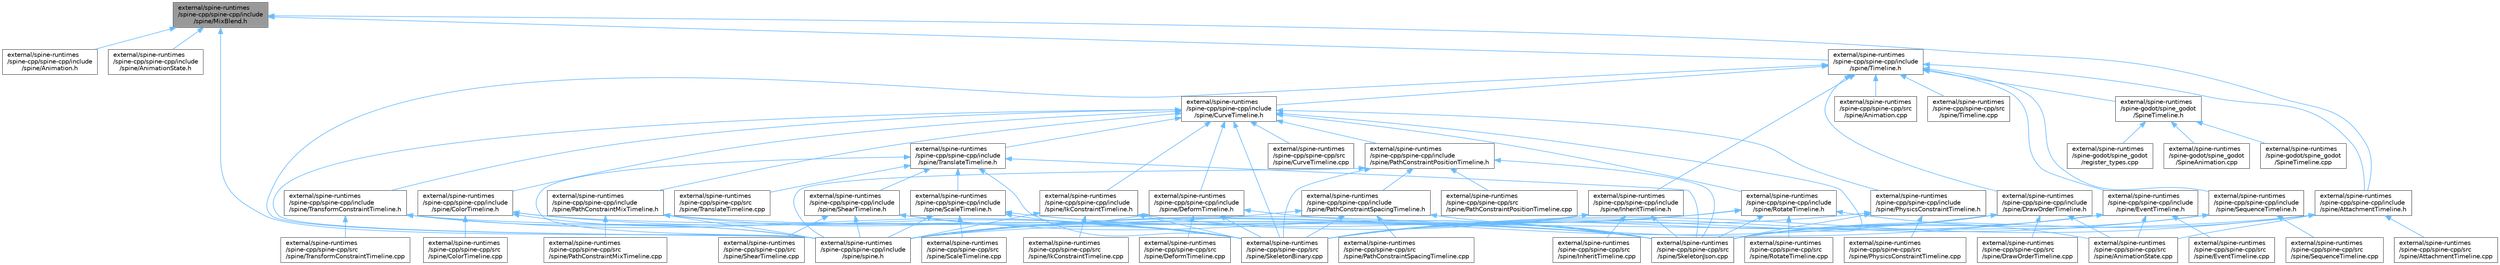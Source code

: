 digraph "external/spine-runtimes/spine-cpp/spine-cpp/include/spine/MixBlend.h"
{
 // LATEX_PDF_SIZE
  bgcolor="transparent";
  edge [fontname=Helvetica,fontsize=10,labelfontname=Helvetica,labelfontsize=10];
  node [fontname=Helvetica,fontsize=10,shape=box,height=0.2,width=0.4];
  Node1 [id="Node000001",label="external/spine-runtimes\l/spine-cpp/spine-cpp/include\l/spine/MixBlend.h",height=0.2,width=0.4,color="gray40", fillcolor="grey60", style="filled", fontcolor="black",tooltip=" "];
  Node1 -> Node2 [id="edge105_Node000001_Node000002",dir="back",color="steelblue1",style="solid",tooltip=" "];
  Node2 [id="Node000002",label="external/spine-runtimes\l/spine-cpp/spine-cpp/include\l/spine/Animation.h",height=0.2,width=0.4,color="grey40", fillcolor="white", style="filled",URL="$p_2spine-cpp_2include_2spine_2_animation_8h.html",tooltip=" "];
  Node1 -> Node3 [id="edge106_Node000001_Node000003",dir="back",color="steelblue1",style="solid",tooltip=" "];
  Node3 [id="Node000003",label="external/spine-runtimes\l/spine-cpp/spine-cpp/include\l/spine/AnimationState.h",height=0.2,width=0.4,color="grey40", fillcolor="white", style="filled",URL="$p_2spine-cpp_2include_2spine_2_animation_state_8h.html",tooltip=" "];
  Node1 -> Node4 [id="edge107_Node000001_Node000004",dir="back",color="steelblue1",style="solid",tooltip=" "];
  Node4 [id="Node000004",label="external/spine-runtimes\l/spine-cpp/spine-cpp/include\l/spine/AttachmentTimeline.h",height=0.2,width=0.4,color="grey40", fillcolor="white", style="filled",URL="$_attachment_timeline_8h.html",tooltip=" "];
  Node4 -> Node5 [id="edge108_Node000004_Node000005",dir="back",color="steelblue1",style="solid",tooltip=" "];
  Node5 [id="Node000005",label="external/spine-runtimes\l/spine-cpp/spine-cpp/include\l/spine/spine.h",height=0.2,width=0.4,color="grey40", fillcolor="white", style="filled",URL="$p_2spine-cpp_2include_2spine_2spine_8h.html",tooltip=" "];
  Node4 -> Node6 [id="edge109_Node000004_Node000006",dir="back",color="steelblue1",style="solid",tooltip=" "];
  Node6 [id="Node000006",label="external/spine-runtimes\l/spine-cpp/spine-cpp/src\l/spine/AnimationState.cpp",height=0.2,width=0.4,color="grey40", fillcolor="white", style="filled",URL="$_animation_state_8cpp.html",tooltip=" "];
  Node4 -> Node7 [id="edge110_Node000004_Node000007",dir="back",color="steelblue1",style="solid",tooltip=" "];
  Node7 [id="Node000007",label="external/spine-runtimes\l/spine-cpp/spine-cpp/src\l/spine/AttachmentTimeline.cpp",height=0.2,width=0.4,color="grey40", fillcolor="white", style="filled",URL="$_attachment_timeline_8cpp.html",tooltip=" "];
  Node4 -> Node8 [id="edge111_Node000004_Node000008",dir="back",color="steelblue1",style="solid",tooltip=" "];
  Node8 [id="Node000008",label="external/spine-runtimes\l/spine-cpp/spine-cpp/src\l/spine/SkeletonBinary.cpp",height=0.2,width=0.4,color="grey40", fillcolor="white", style="filled",URL="$_skeleton_binary_8cpp.html",tooltip=" "];
  Node4 -> Node9 [id="edge112_Node000004_Node000009",dir="back",color="steelblue1",style="solid",tooltip=" "];
  Node9 [id="Node000009",label="external/spine-runtimes\l/spine-cpp/spine-cpp/src\l/spine/SkeletonJson.cpp",height=0.2,width=0.4,color="grey40", fillcolor="white", style="filled",URL="$_skeleton_json_8cpp.html",tooltip=" "];
  Node1 -> Node10 [id="edge113_Node000001_Node000010",dir="back",color="steelblue1",style="solid",tooltip=" "];
  Node10 [id="Node000010",label="external/spine-runtimes\l/spine-cpp/spine-cpp/include\l/spine/Timeline.h",height=0.2,width=0.4,color="grey40", fillcolor="white", style="filled",URL="$_timeline_8h.html",tooltip=" "];
  Node10 -> Node4 [id="edge114_Node000010_Node000004",dir="back",color="steelblue1",style="solid",tooltip=" "];
  Node10 -> Node11 [id="edge115_Node000010_Node000011",dir="back",color="steelblue1",style="solid",tooltip=" "];
  Node11 [id="Node000011",label="external/spine-runtimes\l/spine-cpp/spine-cpp/include\l/spine/CurveTimeline.h",height=0.2,width=0.4,color="grey40", fillcolor="white", style="filled",URL="$_curve_timeline_8h.html",tooltip=" "];
  Node11 -> Node12 [id="edge116_Node000011_Node000012",dir="back",color="steelblue1",style="solid",tooltip=" "];
  Node12 [id="Node000012",label="external/spine-runtimes\l/spine-cpp/spine-cpp/include\l/spine/ColorTimeline.h",height=0.2,width=0.4,color="grey40", fillcolor="white", style="filled",URL="$_color_timeline_8h.html",tooltip=" "];
  Node12 -> Node5 [id="edge117_Node000012_Node000005",dir="back",color="steelblue1",style="solid",tooltip=" "];
  Node12 -> Node13 [id="edge118_Node000012_Node000013",dir="back",color="steelblue1",style="solid",tooltip=" "];
  Node13 [id="Node000013",label="external/spine-runtimes\l/spine-cpp/spine-cpp/src\l/spine/ColorTimeline.cpp",height=0.2,width=0.4,color="grey40", fillcolor="white", style="filled",URL="$_color_timeline_8cpp.html",tooltip=" "];
  Node12 -> Node8 [id="edge119_Node000012_Node000008",dir="back",color="steelblue1",style="solid",tooltip=" "];
  Node12 -> Node9 [id="edge120_Node000012_Node000009",dir="back",color="steelblue1",style="solid",tooltip=" "];
  Node11 -> Node14 [id="edge121_Node000011_Node000014",dir="back",color="steelblue1",style="solid",tooltip=" "];
  Node14 [id="Node000014",label="external/spine-runtimes\l/spine-cpp/spine-cpp/include\l/spine/DeformTimeline.h",height=0.2,width=0.4,color="grey40", fillcolor="white", style="filled",URL="$_deform_timeline_8h.html",tooltip=" "];
  Node14 -> Node5 [id="edge122_Node000014_Node000005",dir="back",color="steelblue1",style="solid",tooltip=" "];
  Node14 -> Node15 [id="edge123_Node000014_Node000015",dir="back",color="steelblue1",style="solid",tooltip=" "];
  Node15 [id="Node000015",label="external/spine-runtimes\l/spine-cpp/spine-cpp/src\l/spine/DeformTimeline.cpp",height=0.2,width=0.4,color="grey40", fillcolor="white", style="filled",URL="$_deform_timeline_8cpp.html",tooltip=" "];
  Node14 -> Node8 [id="edge124_Node000014_Node000008",dir="back",color="steelblue1",style="solid",tooltip=" "];
  Node14 -> Node9 [id="edge125_Node000014_Node000009",dir="back",color="steelblue1",style="solid",tooltip=" "];
  Node11 -> Node16 [id="edge126_Node000011_Node000016",dir="back",color="steelblue1",style="solid",tooltip=" "];
  Node16 [id="Node000016",label="external/spine-runtimes\l/spine-cpp/spine-cpp/include\l/spine/IkConstraintTimeline.h",height=0.2,width=0.4,color="grey40", fillcolor="white", style="filled",URL="$_ik_constraint_timeline_8h.html",tooltip=" "];
  Node16 -> Node5 [id="edge127_Node000016_Node000005",dir="back",color="steelblue1",style="solid",tooltip=" "];
  Node16 -> Node17 [id="edge128_Node000016_Node000017",dir="back",color="steelblue1",style="solid",tooltip=" "];
  Node17 [id="Node000017",label="external/spine-runtimes\l/spine-cpp/spine-cpp/src\l/spine/IkConstraintTimeline.cpp",height=0.2,width=0.4,color="grey40", fillcolor="white", style="filled",URL="$_ik_constraint_timeline_8cpp.html",tooltip=" "];
  Node16 -> Node8 [id="edge129_Node000016_Node000008",dir="back",color="steelblue1",style="solid",tooltip=" "];
  Node16 -> Node9 [id="edge130_Node000016_Node000009",dir="back",color="steelblue1",style="solid",tooltip=" "];
  Node11 -> Node18 [id="edge131_Node000011_Node000018",dir="back",color="steelblue1",style="solid",tooltip=" "];
  Node18 [id="Node000018",label="external/spine-runtimes\l/spine-cpp/spine-cpp/include\l/spine/PathConstraintMixTimeline.h",height=0.2,width=0.4,color="grey40", fillcolor="white", style="filled",URL="$_path_constraint_mix_timeline_8h.html",tooltip=" "];
  Node18 -> Node5 [id="edge132_Node000018_Node000005",dir="back",color="steelblue1",style="solid",tooltip=" "];
  Node18 -> Node19 [id="edge133_Node000018_Node000019",dir="back",color="steelblue1",style="solid",tooltip=" "];
  Node19 [id="Node000019",label="external/spine-runtimes\l/spine-cpp/spine-cpp/src\l/spine/PathConstraintMixTimeline.cpp",height=0.2,width=0.4,color="grey40", fillcolor="white", style="filled",URL="$_path_constraint_mix_timeline_8cpp.html",tooltip=" "];
  Node18 -> Node8 [id="edge134_Node000018_Node000008",dir="back",color="steelblue1",style="solid",tooltip=" "];
  Node18 -> Node9 [id="edge135_Node000018_Node000009",dir="back",color="steelblue1",style="solid",tooltip=" "];
  Node11 -> Node20 [id="edge136_Node000011_Node000020",dir="back",color="steelblue1",style="solid",tooltip=" "];
  Node20 [id="Node000020",label="external/spine-runtimes\l/spine-cpp/spine-cpp/include\l/spine/PathConstraintPositionTimeline.h",height=0.2,width=0.4,color="grey40", fillcolor="white", style="filled",URL="$_path_constraint_position_timeline_8h.html",tooltip=" "];
  Node20 -> Node21 [id="edge137_Node000020_Node000021",dir="back",color="steelblue1",style="solid",tooltip=" "];
  Node21 [id="Node000021",label="external/spine-runtimes\l/spine-cpp/spine-cpp/include\l/spine/PathConstraintSpacingTimeline.h",height=0.2,width=0.4,color="grey40", fillcolor="white", style="filled",URL="$_path_constraint_spacing_timeline_8h.html",tooltip=" "];
  Node21 -> Node5 [id="edge138_Node000021_Node000005",dir="back",color="steelblue1",style="solid",tooltip=" "];
  Node21 -> Node22 [id="edge139_Node000021_Node000022",dir="back",color="steelblue1",style="solid",tooltip=" "];
  Node22 [id="Node000022",label="external/spine-runtimes\l/spine-cpp/spine-cpp/src\l/spine/PathConstraintSpacingTimeline.cpp",height=0.2,width=0.4,color="grey40", fillcolor="white", style="filled",URL="$_path_constraint_spacing_timeline_8cpp.html",tooltip=" "];
  Node21 -> Node8 [id="edge140_Node000021_Node000008",dir="back",color="steelblue1",style="solid",tooltip=" "];
  Node21 -> Node9 [id="edge141_Node000021_Node000009",dir="back",color="steelblue1",style="solid",tooltip=" "];
  Node20 -> Node5 [id="edge142_Node000020_Node000005",dir="back",color="steelblue1",style="solid",tooltip=" "];
  Node20 -> Node23 [id="edge143_Node000020_Node000023",dir="back",color="steelblue1",style="solid",tooltip=" "];
  Node23 [id="Node000023",label="external/spine-runtimes\l/spine-cpp/spine-cpp/src\l/spine/PathConstraintPositionTimeline.cpp",height=0.2,width=0.4,color="grey40", fillcolor="white", style="filled",URL="$_path_constraint_position_timeline_8cpp.html",tooltip=" "];
  Node20 -> Node8 [id="edge144_Node000020_Node000008",dir="back",color="steelblue1",style="solid",tooltip=" "];
  Node20 -> Node9 [id="edge145_Node000020_Node000009",dir="back",color="steelblue1",style="solid",tooltip=" "];
  Node11 -> Node24 [id="edge146_Node000011_Node000024",dir="back",color="steelblue1",style="solid",tooltip=" "];
  Node24 [id="Node000024",label="external/spine-runtimes\l/spine-cpp/spine-cpp/include\l/spine/PhysicsConstraintTimeline.h",height=0.2,width=0.4,color="grey40", fillcolor="white", style="filled",URL="$_physics_constraint_timeline_8h.html",tooltip=" "];
  Node24 -> Node25 [id="edge147_Node000024_Node000025",dir="back",color="steelblue1",style="solid",tooltip=" "];
  Node25 [id="Node000025",label="external/spine-runtimes\l/spine-cpp/spine-cpp/src\l/spine/PhysicsConstraintTimeline.cpp",height=0.2,width=0.4,color="grey40", fillcolor="white", style="filled",URL="$_physics_constraint_timeline_8cpp.html",tooltip=" "];
  Node24 -> Node8 [id="edge148_Node000024_Node000008",dir="back",color="steelblue1",style="solid",tooltip=" "];
  Node24 -> Node9 [id="edge149_Node000024_Node000009",dir="back",color="steelblue1",style="solid",tooltip=" "];
  Node11 -> Node26 [id="edge150_Node000011_Node000026",dir="back",color="steelblue1",style="solid",tooltip=" "];
  Node26 [id="Node000026",label="external/spine-runtimes\l/spine-cpp/spine-cpp/include\l/spine/RotateTimeline.h",height=0.2,width=0.4,color="grey40", fillcolor="white", style="filled",URL="$_rotate_timeline_8h.html",tooltip=" "];
  Node26 -> Node5 [id="edge151_Node000026_Node000005",dir="back",color="steelblue1",style="solid",tooltip=" "];
  Node26 -> Node6 [id="edge152_Node000026_Node000006",dir="back",color="steelblue1",style="solid",tooltip=" "];
  Node26 -> Node27 [id="edge153_Node000026_Node000027",dir="back",color="steelblue1",style="solid",tooltip=" "];
  Node27 [id="Node000027",label="external/spine-runtimes\l/spine-cpp/spine-cpp/src\l/spine/RotateTimeline.cpp",height=0.2,width=0.4,color="grey40", fillcolor="white", style="filled",URL="$_rotate_timeline_8cpp.html",tooltip=" "];
  Node26 -> Node8 [id="edge154_Node000026_Node000008",dir="back",color="steelblue1",style="solid",tooltip=" "];
  Node26 -> Node9 [id="edge155_Node000026_Node000009",dir="back",color="steelblue1",style="solid",tooltip=" "];
  Node11 -> Node28 [id="edge156_Node000011_Node000028",dir="back",color="steelblue1",style="solid",tooltip=" "];
  Node28 [id="Node000028",label="external/spine-runtimes\l/spine-cpp/spine-cpp/include\l/spine/TransformConstraintTimeline.h",height=0.2,width=0.4,color="grey40", fillcolor="white", style="filled",URL="$_transform_constraint_timeline_8h.html",tooltip=" "];
  Node28 -> Node5 [id="edge157_Node000028_Node000005",dir="back",color="steelblue1",style="solid",tooltip=" "];
  Node28 -> Node8 [id="edge158_Node000028_Node000008",dir="back",color="steelblue1",style="solid",tooltip=" "];
  Node28 -> Node9 [id="edge159_Node000028_Node000009",dir="back",color="steelblue1",style="solid",tooltip=" "];
  Node28 -> Node29 [id="edge160_Node000028_Node000029",dir="back",color="steelblue1",style="solid",tooltip=" "];
  Node29 [id="Node000029",label="external/spine-runtimes\l/spine-cpp/spine-cpp/src\l/spine/TransformConstraintTimeline.cpp",height=0.2,width=0.4,color="grey40", fillcolor="white", style="filled",URL="$_transform_constraint_timeline_8cpp.html",tooltip=" "];
  Node11 -> Node30 [id="edge161_Node000011_Node000030",dir="back",color="steelblue1",style="solid",tooltip=" "];
  Node30 [id="Node000030",label="external/spine-runtimes\l/spine-cpp/spine-cpp/include\l/spine/TranslateTimeline.h",height=0.2,width=0.4,color="grey40", fillcolor="white", style="filled",URL="$_translate_timeline_8h.html",tooltip=" "];
  Node30 -> Node31 [id="edge162_Node000030_Node000031",dir="back",color="steelblue1",style="solid",tooltip=" "];
  Node31 [id="Node000031",label="external/spine-runtimes\l/spine-cpp/spine-cpp/include\l/spine/ScaleTimeline.h",height=0.2,width=0.4,color="grey40", fillcolor="white", style="filled",URL="$_scale_timeline_8h.html",tooltip=" "];
  Node31 -> Node5 [id="edge163_Node000031_Node000005",dir="back",color="steelblue1",style="solid",tooltip=" "];
  Node31 -> Node32 [id="edge164_Node000031_Node000032",dir="back",color="steelblue1",style="solid",tooltip=" "];
  Node32 [id="Node000032",label="external/spine-runtimes\l/spine-cpp/spine-cpp/src\l/spine/ScaleTimeline.cpp",height=0.2,width=0.4,color="grey40", fillcolor="white", style="filled",URL="$_scale_timeline_8cpp.html",tooltip=" "];
  Node31 -> Node8 [id="edge165_Node000031_Node000008",dir="back",color="steelblue1",style="solid",tooltip=" "];
  Node31 -> Node9 [id="edge166_Node000031_Node000009",dir="back",color="steelblue1",style="solid",tooltip=" "];
  Node30 -> Node33 [id="edge167_Node000030_Node000033",dir="back",color="steelblue1",style="solid",tooltip=" "];
  Node33 [id="Node000033",label="external/spine-runtimes\l/spine-cpp/spine-cpp/include\l/spine/ShearTimeline.h",height=0.2,width=0.4,color="grey40", fillcolor="white", style="filled",URL="$_shear_timeline_8h.html",tooltip=" "];
  Node33 -> Node5 [id="edge168_Node000033_Node000005",dir="back",color="steelblue1",style="solid",tooltip=" "];
  Node33 -> Node34 [id="edge169_Node000033_Node000034",dir="back",color="steelblue1",style="solid",tooltip=" "];
  Node34 [id="Node000034",label="external/spine-runtimes\l/spine-cpp/spine-cpp/src\l/spine/ShearTimeline.cpp",height=0.2,width=0.4,color="grey40", fillcolor="white", style="filled",URL="$_shear_timeline_8cpp.html",tooltip=" "];
  Node33 -> Node8 [id="edge170_Node000033_Node000008",dir="back",color="steelblue1",style="solid",tooltip=" "];
  Node33 -> Node9 [id="edge171_Node000033_Node000009",dir="back",color="steelblue1",style="solid",tooltip=" "];
  Node30 -> Node5 [id="edge172_Node000030_Node000005",dir="back",color="steelblue1",style="solid",tooltip=" "];
  Node30 -> Node8 [id="edge173_Node000030_Node000008",dir="back",color="steelblue1",style="solid",tooltip=" "];
  Node30 -> Node9 [id="edge174_Node000030_Node000009",dir="back",color="steelblue1",style="solid",tooltip=" "];
  Node30 -> Node35 [id="edge175_Node000030_Node000035",dir="back",color="steelblue1",style="solid",tooltip=" "];
  Node35 [id="Node000035",label="external/spine-runtimes\l/spine-cpp/spine-cpp/src\l/spine/TranslateTimeline.cpp",height=0.2,width=0.4,color="grey40", fillcolor="white", style="filled",URL="$_translate_timeline_8cpp.html",tooltip=" "];
  Node11 -> Node5 [id="edge176_Node000011_Node000005",dir="back",color="steelblue1",style="solid",tooltip=" "];
  Node11 -> Node36 [id="edge177_Node000011_Node000036",dir="back",color="steelblue1",style="solid",tooltip=" "];
  Node36 [id="Node000036",label="external/spine-runtimes\l/spine-cpp/spine-cpp/src\l/spine/CurveTimeline.cpp",height=0.2,width=0.4,color="grey40", fillcolor="white", style="filled",URL="$_curve_timeline_8cpp.html",tooltip=" "];
  Node11 -> Node8 [id="edge178_Node000011_Node000008",dir="back",color="steelblue1",style="solid",tooltip=" "];
  Node11 -> Node9 [id="edge179_Node000011_Node000009",dir="back",color="steelblue1",style="solid",tooltip=" "];
  Node10 -> Node37 [id="edge180_Node000010_Node000037",dir="back",color="steelblue1",style="solid",tooltip=" "];
  Node37 [id="Node000037",label="external/spine-runtimes\l/spine-cpp/spine-cpp/include\l/spine/DrawOrderTimeline.h",height=0.2,width=0.4,color="grey40", fillcolor="white", style="filled",URL="$_draw_order_timeline_8h.html",tooltip=" "];
  Node37 -> Node5 [id="edge181_Node000037_Node000005",dir="back",color="steelblue1",style="solid",tooltip=" "];
  Node37 -> Node6 [id="edge182_Node000037_Node000006",dir="back",color="steelblue1",style="solid",tooltip=" "];
  Node37 -> Node38 [id="edge183_Node000037_Node000038",dir="back",color="steelblue1",style="solid",tooltip=" "];
  Node38 [id="Node000038",label="external/spine-runtimes\l/spine-cpp/spine-cpp/src\l/spine/DrawOrderTimeline.cpp",height=0.2,width=0.4,color="grey40", fillcolor="white", style="filled",URL="$_draw_order_timeline_8cpp.html",tooltip=" "];
  Node37 -> Node8 [id="edge184_Node000037_Node000008",dir="back",color="steelblue1",style="solid",tooltip=" "];
  Node37 -> Node9 [id="edge185_Node000037_Node000009",dir="back",color="steelblue1",style="solid",tooltip=" "];
  Node10 -> Node39 [id="edge186_Node000010_Node000039",dir="back",color="steelblue1",style="solid",tooltip=" "];
  Node39 [id="Node000039",label="external/spine-runtimes\l/spine-cpp/spine-cpp/include\l/spine/EventTimeline.h",height=0.2,width=0.4,color="grey40", fillcolor="white", style="filled",URL="$_event_timeline_8h.html",tooltip=" "];
  Node39 -> Node5 [id="edge187_Node000039_Node000005",dir="back",color="steelblue1",style="solid",tooltip=" "];
  Node39 -> Node6 [id="edge188_Node000039_Node000006",dir="back",color="steelblue1",style="solid",tooltip=" "];
  Node39 -> Node40 [id="edge189_Node000039_Node000040",dir="back",color="steelblue1",style="solid",tooltip=" "];
  Node40 [id="Node000040",label="external/spine-runtimes\l/spine-cpp/spine-cpp/src\l/spine/EventTimeline.cpp",height=0.2,width=0.4,color="grey40", fillcolor="white", style="filled",URL="$_event_timeline_8cpp.html",tooltip=" "];
  Node39 -> Node8 [id="edge190_Node000039_Node000008",dir="back",color="steelblue1",style="solid",tooltip=" "];
  Node39 -> Node9 [id="edge191_Node000039_Node000009",dir="back",color="steelblue1",style="solid",tooltip=" "];
  Node10 -> Node41 [id="edge192_Node000010_Node000041",dir="back",color="steelblue1",style="solid",tooltip=" "];
  Node41 [id="Node000041",label="external/spine-runtimes\l/spine-cpp/spine-cpp/include\l/spine/InheritTimeline.h",height=0.2,width=0.4,color="grey40", fillcolor="white", style="filled",URL="$_inherit_timeline_8h.html",tooltip=" "];
  Node41 -> Node5 [id="edge193_Node000041_Node000005",dir="back",color="steelblue1",style="solid",tooltip=" "];
  Node41 -> Node42 [id="edge194_Node000041_Node000042",dir="back",color="steelblue1",style="solid",tooltip=" "];
  Node42 [id="Node000042",label="external/spine-runtimes\l/spine-cpp/spine-cpp/src\l/spine/InheritTimeline.cpp",height=0.2,width=0.4,color="grey40", fillcolor="white", style="filled",URL="$_inherit_timeline_8cpp.html",tooltip=" "];
  Node41 -> Node8 [id="edge195_Node000041_Node000008",dir="back",color="steelblue1",style="solid",tooltip=" "];
  Node41 -> Node9 [id="edge196_Node000041_Node000009",dir="back",color="steelblue1",style="solid",tooltip=" "];
  Node10 -> Node43 [id="edge197_Node000010_Node000043",dir="back",color="steelblue1",style="solid",tooltip=" "];
  Node43 [id="Node000043",label="external/spine-runtimes\l/spine-cpp/spine-cpp/include\l/spine/SequenceTimeline.h",height=0.2,width=0.4,color="grey40", fillcolor="white", style="filled",URL="$_sequence_timeline_8h.html",tooltip=" "];
  Node43 -> Node44 [id="edge198_Node000043_Node000044",dir="back",color="steelblue1",style="solid",tooltip=" "];
  Node44 [id="Node000044",label="external/spine-runtimes\l/spine-cpp/spine-cpp/src\l/spine/SequenceTimeline.cpp",height=0.2,width=0.4,color="grey40", fillcolor="white", style="filled",URL="$_sequence_timeline_8cpp.html",tooltip=" "];
  Node43 -> Node8 [id="edge199_Node000043_Node000008",dir="back",color="steelblue1",style="solid",tooltip=" "];
  Node43 -> Node9 [id="edge200_Node000043_Node000009",dir="back",color="steelblue1",style="solid",tooltip=" "];
  Node10 -> Node5 [id="edge201_Node000010_Node000005",dir="back",color="steelblue1",style="solid",tooltip=" "];
  Node10 -> Node45 [id="edge202_Node000010_Node000045",dir="back",color="steelblue1",style="solid",tooltip=" "];
  Node45 [id="Node000045",label="external/spine-runtimes\l/spine-cpp/spine-cpp/src\l/spine/Animation.cpp",height=0.2,width=0.4,color="grey40", fillcolor="white", style="filled",URL="$_animation_8cpp.html",tooltip=" "];
  Node10 -> Node46 [id="edge203_Node000010_Node000046",dir="back",color="steelblue1",style="solid",tooltip=" "];
  Node46 [id="Node000046",label="external/spine-runtimes\l/spine-cpp/spine-cpp/src\l/spine/Timeline.cpp",height=0.2,width=0.4,color="grey40", fillcolor="white", style="filled",URL="$_timeline_8cpp.html",tooltip=" "];
  Node10 -> Node47 [id="edge204_Node000010_Node000047",dir="back",color="steelblue1",style="solid",tooltip=" "];
  Node47 [id="Node000047",label="external/spine-runtimes\l/spine-godot/spine_godot\l/SpineTimeline.h",height=0.2,width=0.4,color="grey40", fillcolor="white", style="filled",URL="$_spine_timeline_8h.html",tooltip=" "];
  Node47 -> Node48 [id="edge205_Node000047_Node000048",dir="back",color="steelblue1",style="solid",tooltip=" "];
  Node48 [id="Node000048",label="external/spine-runtimes\l/spine-godot/spine_godot\l/SpineAnimation.cpp",height=0.2,width=0.4,color="grey40", fillcolor="white", style="filled",URL="$_spine_animation_8cpp.html",tooltip=" "];
  Node47 -> Node49 [id="edge206_Node000047_Node000049",dir="back",color="steelblue1",style="solid",tooltip=" "];
  Node49 [id="Node000049",label="external/spine-runtimes\l/spine-godot/spine_godot\l/SpineTimeline.cpp",height=0.2,width=0.4,color="grey40", fillcolor="white", style="filled",URL="$_spine_timeline_8cpp.html",tooltip=" "];
  Node47 -> Node50 [id="edge207_Node000047_Node000050",dir="back",color="steelblue1",style="solid",tooltip=" "];
  Node50 [id="Node000050",label="external/spine-runtimes\l/spine-godot/spine_godot\l/register_types.cpp",height=0.2,width=0.4,color="grey40", fillcolor="white", style="filled",URL="$register__types_8cpp.html",tooltip=" "];
  Node1 -> Node5 [id="edge208_Node000001_Node000005",dir="back",color="steelblue1",style="solid",tooltip=" "];
}
